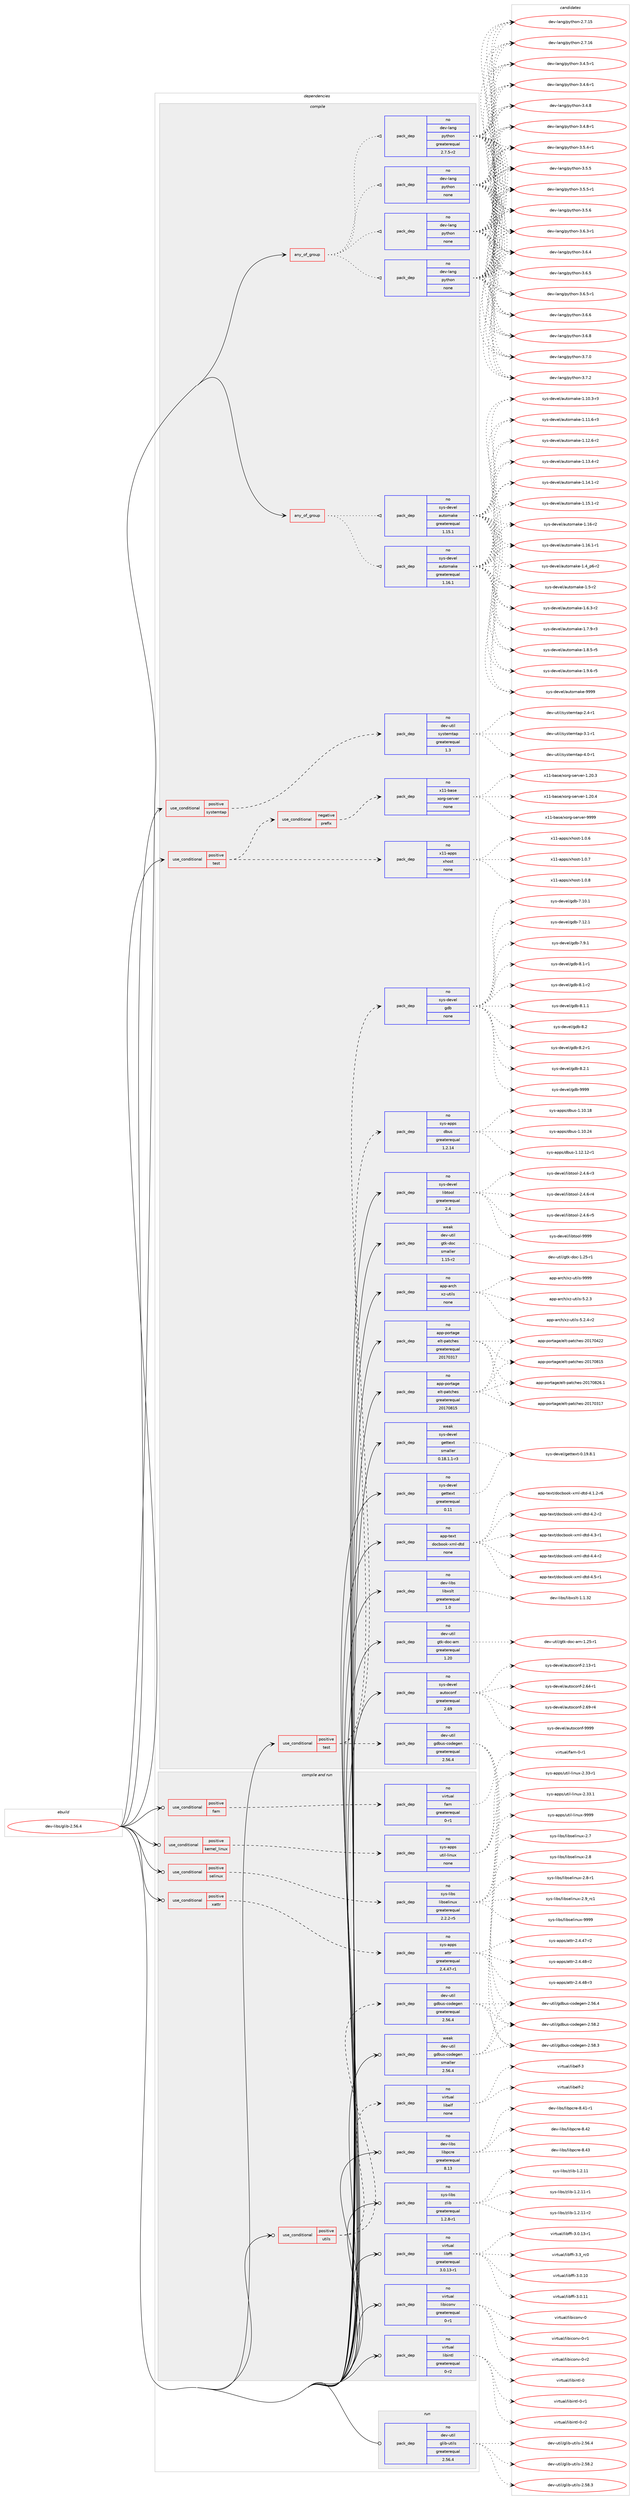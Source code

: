 digraph prolog {

# *************
# Graph options
# *************

newrank=true;
concentrate=true;
compound=true;
graph [rankdir=LR,fontname=Helvetica,fontsize=10,ranksep=1.5];#, ranksep=2.5, nodesep=0.2];
edge  [arrowhead=vee];
node  [fontname=Helvetica,fontsize=10];

# **********
# The ebuild
# **********

subgraph cluster_leftcol {
color=gray;
rank=same;
label=<<i>ebuild</i>>;
id [label="dev-libs/glib-2.56.4", color=red, width=4, href="../dev-libs/glib-2.56.4.svg"];
}

# ****************
# The dependencies
# ****************

subgraph cluster_midcol {
color=gray;
label=<<i>dependencies</i>>;
subgraph cluster_compile {
fillcolor="#eeeeee";
style=filled;
label=<<i>compile</i>>;
subgraph any22156 {
dependency1365919 [label=<<TABLE BORDER="0" CELLBORDER="1" CELLSPACING="0" CELLPADDING="4"><TR><TD CELLPADDING="10">any_of_group</TD></TR></TABLE>>, shape=none, color=red];subgraph pack977532 {
dependency1365920 [label=<<TABLE BORDER="0" CELLBORDER="1" CELLSPACING="0" CELLPADDING="4" WIDTH="220"><TR><TD ROWSPAN="6" CELLPADDING="30">pack_dep</TD></TR><TR><TD WIDTH="110">no</TD></TR><TR><TD>dev-lang</TD></TR><TR><TD>python</TD></TR><TR><TD>none</TD></TR><TR><TD></TD></TR></TABLE>>, shape=none, color=blue];
}
dependency1365919:e -> dependency1365920:w [weight=20,style="dotted",arrowhead="oinv"];
subgraph pack977533 {
dependency1365921 [label=<<TABLE BORDER="0" CELLBORDER="1" CELLSPACING="0" CELLPADDING="4" WIDTH="220"><TR><TD ROWSPAN="6" CELLPADDING="30">pack_dep</TD></TR><TR><TD WIDTH="110">no</TD></TR><TR><TD>dev-lang</TD></TR><TR><TD>python</TD></TR><TR><TD>none</TD></TR><TR><TD></TD></TR></TABLE>>, shape=none, color=blue];
}
dependency1365919:e -> dependency1365921:w [weight=20,style="dotted",arrowhead="oinv"];
subgraph pack977534 {
dependency1365922 [label=<<TABLE BORDER="0" CELLBORDER="1" CELLSPACING="0" CELLPADDING="4" WIDTH="220"><TR><TD ROWSPAN="6" CELLPADDING="30">pack_dep</TD></TR><TR><TD WIDTH="110">no</TD></TR><TR><TD>dev-lang</TD></TR><TR><TD>python</TD></TR><TR><TD>none</TD></TR><TR><TD></TD></TR></TABLE>>, shape=none, color=blue];
}
dependency1365919:e -> dependency1365922:w [weight=20,style="dotted",arrowhead="oinv"];
subgraph pack977535 {
dependency1365923 [label=<<TABLE BORDER="0" CELLBORDER="1" CELLSPACING="0" CELLPADDING="4" WIDTH="220"><TR><TD ROWSPAN="6" CELLPADDING="30">pack_dep</TD></TR><TR><TD WIDTH="110">no</TD></TR><TR><TD>dev-lang</TD></TR><TR><TD>python</TD></TR><TR><TD>greaterequal</TD></TR><TR><TD>2.7.5-r2</TD></TR></TABLE>>, shape=none, color=blue];
}
dependency1365919:e -> dependency1365923:w [weight=20,style="dotted",arrowhead="oinv"];
}
id:e -> dependency1365919:w [weight=20,style="solid",arrowhead="vee"];
subgraph any22157 {
dependency1365924 [label=<<TABLE BORDER="0" CELLBORDER="1" CELLSPACING="0" CELLPADDING="4"><TR><TD CELLPADDING="10">any_of_group</TD></TR></TABLE>>, shape=none, color=red];subgraph pack977536 {
dependency1365925 [label=<<TABLE BORDER="0" CELLBORDER="1" CELLSPACING="0" CELLPADDING="4" WIDTH="220"><TR><TD ROWSPAN="6" CELLPADDING="30">pack_dep</TD></TR><TR><TD WIDTH="110">no</TD></TR><TR><TD>sys-devel</TD></TR><TR><TD>automake</TD></TR><TR><TD>greaterequal</TD></TR><TR><TD>1.16.1</TD></TR></TABLE>>, shape=none, color=blue];
}
dependency1365924:e -> dependency1365925:w [weight=20,style="dotted",arrowhead="oinv"];
subgraph pack977537 {
dependency1365926 [label=<<TABLE BORDER="0" CELLBORDER="1" CELLSPACING="0" CELLPADDING="4" WIDTH="220"><TR><TD ROWSPAN="6" CELLPADDING="30">pack_dep</TD></TR><TR><TD WIDTH="110">no</TD></TR><TR><TD>sys-devel</TD></TR><TR><TD>automake</TD></TR><TR><TD>greaterequal</TD></TR><TR><TD>1.15.1</TD></TR></TABLE>>, shape=none, color=blue];
}
dependency1365924:e -> dependency1365926:w [weight=20,style="dotted",arrowhead="oinv"];
}
id:e -> dependency1365924:w [weight=20,style="solid",arrowhead="vee"];
subgraph cond365679 {
dependency1365927 [label=<<TABLE BORDER="0" CELLBORDER="1" CELLSPACING="0" CELLPADDING="4"><TR><TD ROWSPAN="3" CELLPADDING="10">use_conditional</TD></TR><TR><TD>positive</TD></TR><TR><TD>systemtap</TD></TR></TABLE>>, shape=none, color=red];
subgraph pack977538 {
dependency1365928 [label=<<TABLE BORDER="0" CELLBORDER="1" CELLSPACING="0" CELLPADDING="4" WIDTH="220"><TR><TD ROWSPAN="6" CELLPADDING="30">pack_dep</TD></TR><TR><TD WIDTH="110">no</TD></TR><TR><TD>dev-util</TD></TR><TR><TD>systemtap</TD></TR><TR><TD>greaterequal</TD></TR><TR><TD>1.3</TD></TR></TABLE>>, shape=none, color=blue];
}
dependency1365927:e -> dependency1365928:w [weight=20,style="dashed",arrowhead="vee"];
}
id:e -> dependency1365927:w [weight=20,style="solid",arrowhead="vee"];
subgraph cond365680 {
dependency1365929 [label=<<TABLE BORDER="0" CELLBORDER="1" CELLSPACING="0" CELLPADDING="4"><TR><TD ROWSPAN="3" CELLPADDING="10">use_conditional</TD></TR><TR><TD>positive</TD></TR><TR><TD>test</TD></TR></TABLE>>, shape=none, color=red];
subgraph cond365681 {
dependency1365930 [label=<<TABLE BORDER="0" CELLBORDER="1" CELLSPACING="0" CELLPADDING="4"><TR><TD ROWSPAN="3" CELLPADDING="10">use_conditional</TD></TR><TR><TD>negative</TD></TR><TR><TD>prefix</TD></TR></TABLE>>, shape=none, color=red];
subgraph pack977539 {
dependency1365931 [label=<<TABLE BORDER="0" CELLBORDER="1" CELLSPACING="0" CELLPADDING="4" WIDTH="220"><TR><TD ROWSPAN="6" CELLPADDING="30">pack_dep</TD></TR><TR><TD WIDTH="110">no</TD></TR><TR><TD>x11-base</TD></TR><TR><TD>xorg-server</TD></TR><TR><TD>none</TD></TR><TR><TD></TD></TR></TABLE>>, shape=none, color=blue];
}
dependency1365930:e -> dependency1365931:w [weight=20,style="dashed",arrowhead="vee"];
}
dependency1365929:e -> dependency1365930:w [weight=20,style="dashed",arrowhead="vee"];
subgraph pack977540 {
dependency1365932 [label=<<TABLE BORDER="0" CELLBORDER="1" CELLSPACING="0" CELLPADDING="4" WIDTH="220"><TR><TD ROWSPAN="6" CELLPADDING="30">pack_dep</TD></TR><TR><TD WIDTH="110">no</TD></TR><TR><TD>x11-apps</TD></TR><TR><TD>xhost</TD></TR><TR><TD>none</TD></TR><TR><TD></TD></TR></TABLE>>, shape=none, color=blue];
}
dependency1365929:e -> dependency1365932:w [weight=20,style="dashed",arrowhead="vee"];
}
id:e -> dependency1365929:w [weight=20,style="solid",arrowhead="vee"];
subgraph cond365682 {
dependency1365933 [label=<<TABLE BORDER="0" CELLBORDER="1" CELLSPACING="0" CELLPADDING="4"><TR><TD ROWSPAN="3" CELLPADDING="10">use_conditional</TD></TR><TR><TD>positive</TD></TR><TR><TD>test</TD></TR></TABLE>>, shape=none, color=red];
subgraph pack977541 {
dependency1365934 [label=<<TABLE BORDER="0" CELLBORDER="1" CELLSPACING="0" CELLPADDING="4" WIDTH="220"><TR><TD ROWSPAN="6" CELLPADDING="30">pack_dep</TD></TR><TR><TD WIDTH="110">no</TD></TR><TR><TD>sys-devel</TD></TR><TR><TD>gdb</TD></TR><TR><TD>none</TD></TR><TR><TD></TD></TR></TABLE>>, shape=none, color=blue];
}
dependency1365933:e -> dependency1365934:w [weight=20,style="dashed",arrowhead="vee"];
subgraph pack977542 {
dependency1365935 [label=<<TABLE BORDER="0" CELLBORDER="1" CELLSPACING="0" CELLPADDING="4" WIDTH="220"><TR><TD ROWSPAN="6" CELLPADDING="30">pack_dep</TD></TR><TR><TD WIDTH="110">no</TD></TR><TR><TD>dev-util</TD></TR><TR><TD>gdbus-codegen</TD></TR><TR><TD>greaterequal</TD></TR><TR><TD>2.56.4</TD></TR></TABLE>>, shape=none, color=blue];
}
dependency1365933:e -> dependency1365935:w [weight=20,style="dashed",arrowhead="vee"];
subgraph pack977543 {
dependency1365936 [label=<<TABLE BORDER="0" CELLBORDER="1" CELLSPACING="0" CELLPADDING="4" WIDTH="220"><TR><TD ROWSPAN="6" CELLPADDING="30">pack_dep</TD></TR><TR><TD WIDTH="110">no</TD></TR><TR><TD>sys-apps</TD></TR><TR><TD>dbus</TD></TR><TR><TD>greaterequal</TD></TR><TR><TD>1.2.14</TD></TR></TABLE>>, shape=none, color=blue];
}
dependency1365933:e -> dependency1365936:w [weight=20,style="dashed",arrowhead="vee"];
}
id:e -> dependency1365933:w [weight=20,style="solid",arrowhead="vee"];
subgraph pack977544 {
dependency1365937 [label=<<TABLE BORDER="0" CELLBORDER="1" CELLSPACING="0" CELLPADDING="4" WIDTH="220"><TR><TD ROWSPAN="6" CELLPADDING="30">pack_dep</TD></TR><TR><TD WIDTH="110">no</TD></TR><TR><TD>app-arch</TD></TR><TR><TD>xz-utils</TD></TR><TR><TD>none</TD></TR><TR><TD></TD></TR></TABLE>>, shape=none, color=blue];
}
id:e -> dependency1365937:w [weight=20,style="solid",arrowhead="vee"];
subgraph pack977545 {
dependency1365938 [label=<<TABLE BORDER="0" CELLBORDER="1" CELLSPACING="0" CELLPADDING="4" WIDTH="220"><TR><TD ROWSPAN="6" CELLPADDING="30">pack_dep</TD></TR><TR><TD WIDTH="110">no</TD></TR><TR><TD>app-portage</TD></TR><TR><TD>elt-patches</TD></TR><TR><TD>greaterequal</TD></TR><TR><TD>20170317</TD></TR></TABLE>>, shape=none, color=blue];
}
id:e -> dependency1365938:w [weight=20,style="solid",arrowhead="vee"];
subgraph pack977546 {
dependency1365939 [label=<<TABLE BORDER="0" CELLBORDER="1" CELLSPACING="0" CELLPADDING="4" WIDTH="220"><TR><TD ROWSPAN="6" CELLPADDING="30">pack_dep</TD></TR><TR><TD WIDTH="110">no</TD></TR><TR><TD>app-portage</TD></TR><TR><TD>elt-patches</TD></TR><TR><TD>greaterequal</TD></TR><TR><TD>20170815</TD></TR></TABLE>>, shape=none, color=blue];
}
id:e -> dependency1365939:w [weight=20,style="solid",arrowhead="vee"];
subgraph pack977547 {
dependency1365940 [label=<<TABLE BORDER="0" CELLBORDER="1" CELLSPACING="0" CELLPADDING="4" WIDTH="220"><TR><TD ROWSPAN="6" CELLPADDING="30">pack_dep</TD></TR><TR><TD WIDTH="110">no</TD></TR><TR><TD>app-text</TD></TR><TR><TD>docbook-xml-dtd</TD></TR><TR><TD>none</TD></TR><TR><TD></TD></TR></TABLE>>, shape=none, color=blue];
}
id:e -> dependency1365940:w [weight=20,style="solid",arrowhead="vee"];
subgraph pack977548 {
dependency1365941 [label=<<TABLE BORDER="0" CELLBORDER="1" CELLSPACING="0" CELLPADDING="4" WIDTH="220"><TR><TD ROWSPAN="6" CELLPADDING="30">pack_dep</TD></TR><TR><TD WIDTH="110">no</TD></TR><TR><TD>dev-libs</TD></TR><TR><TD>libxslt</TD></TR><TR><TD>greaterequal</TD></TR><TR><TD>1.0</TD></TR></TABLE>>, shape=none, color=blue];
}
id:e -> dependency1365941:w [weight=20,style="solid",arrowhead="vee"];
subgraph pack977549 {
dependency1365942 [label=<<TABLE BORDER="0" CELLBORDER="1" CELLSPACING="0" CELLPADDING="4" WIDTH="220"><TR><TD ROWSPAN="6" CELLPADDING="30">pack_dep</TD></TR><TR><TD WIDTH="110">no</TD></TR><TR><TD>dev-util</TD></TR><TR><TD>gtk-doc-am</TD></TR><TR><TD>greaterequal</TD></TR><TR><TD>1.20</TD></TR></TABLE>>, shape=none, color=blue];
}
id:e -> dependency1365942:w [weight=20,style="solid",arrowhead="vee"];
subgraph pack977550 {
dependency1365943 [label=<<TABLE BORDER="0" CELLBORDER="1" CELLSPACING="0" CELLPADDING="4" WIDTH="220"><TR><TD ROWSPAN="6" CELLPADDING="30">pack_dep</TD></TR><TR><TD WIDTH="110">no</TD></TR><TR><TD>sys-devel</TD></TR><TR><TD>autoconf</TD></TR><TR><TD>greaterequal</TD></TR><TR><TD>2.69</TD></TR></TABLE>>, shape=none, color=blue];
}
id:e -> dependency1365943:w [weight=20,style="solid",arrowhead="vee"];
subgraph pack977551 {
dependency1365944 [label=<<TABLE BORDER="0" CELLBORDER="1" CELLSPACING="0" CELLPADDING="4" WIDTH="220"><TR><TD ROWSPAN="6" CELLPADDING="30">pack_dep</TD></TR><TR><TD WIDTH="110">no</TD></TR><TR><TD>sys-devel</TD></TR><TR><TD>gettext</TD></TR><TR><TD>greaterequal</TD></TR><TR><TD>0.11</TD></TR></TABLE>>, shape=none, color=blue];
}
id:e -> dependency1365944:w [weight=20,style="solid",arrowhead="vee"];
subgraph pack977552 {
dependency1365945 [label=<<TABLE BORDER="0" CELLBORDER="1" CELLSPACING="0" CELLPADDING="4" WIDTH="220"><TR><TD ROWSPAN="6" CELLPADDING="30">pack_dep</TD></TR><TR><TD WIDTH="110">no</TD></TR><TR><TD>sys-devel</TD></TR><TR><TD>libtool</TD></TR><TR><TD>greaterequal</TD></TR><TR><TD>2.4</TD></TR></TABLE>>, shape=none, color=blue];
}
id:e -> dependency1365945:w [weight=20,style="solid",arrowhead="vee"];
subgraph pack977553 {
dependency1365946 [label=<<TABLE BORDER="0" CELLBORDER="1" CELLSPACING="0" CELLPADDING="4" WIDTH="220"><TR><TD ROWSPAN="6" CELLPADDING="30">pack_dep</TD></TR><TR><TD WIDTH="110">weak</TD></TR><TR><TD>dev-util</TD></TR><TR><TD>gtk-doc</TD></TR><TR><TD>smaller</TD></TR><TR><TD>1.15-r2</TD></TR></TABLE>>, shape=none, color=blue];
}
id:e -> dependency1365946:w [weight=20,style="solid",arrowhead="vee"];
subgraph pack977554 {
dependency1365947 [label=<<TABLE BORDER="0" CELLBORDER="1" CELLSPACING="0" CELLPADDING="4" WIDTH="220"><TR><TD ROWSPAN="6" CELLPADDING="30">pack_dep</TD></TR><TR><TD WIDTH="110">weak</TD></TR><TR><TD>sys-devel</TD></TR><TR><TD>gettext</TD></TR><TR><TD>smaller</TD></TR><TR><TD>0.18.1.1-r3</TD></TR></TABLE>>, shape=none, color=blue];
}
id:e -> dependency1365947:w [weight=20,style="solid",arrowhead="vee"];
}
subgraph cluster_compileandrun {
fillcolor="#eeeeee";
style=filled;
label=<<i>compile and run</i>>;
subgraph cond365683 {
dependency1365948 [label=<<TABLE BORDER="0" CELLBORDER="1" CELLSPACING="0" CELLPADDING="4"><TR><TD ROWSPAN="3" CELLPADDING="10">use_conditional</TD></TR><TR><TD>positive</TD></TR><TR><TD>fam</TD></TR></TABLE>>, shape=none, color=red];
subgraph pack977555 {
dependency1365949 [label=<<TABLE BORDER="0" CELLBORDER="1" CELLSPACING="0" CELLPADDING="4" WIDTH="220"><TR><TD ROWSPAN="6" CELLPADDING="30">pack_dep</TD></TR><TR><TD WIDTH="110">no</TD></TR><TR><TD>virtual</TD></TR><TR><TD>fam</TD></TR><TR><TD>greaterequal</TD></TR><TR><TD>0-r1</TD></TR></TABLE>>, shape=none, color=blue];
}
dependency1365948:e -> dependency1365949:w [weight=20,style="dashed",arrowhead="vee"];
}
id:e -> dependency1365948:w [weight=20,style="solid",arrowhead="odotvee"];
subgraph cond365684 {
dependency1365950 [label=<<TABLE BORDER="0" CELLBORDER="1" CELLSPACING="0" CELLPADDING="4"><TR><TD ROWSPAN="3" CELLPADDING="10">use_conditional</TD></TR><TR><TD>positive</TD></TR><TR><TD>kernel_linux</TD></TR></TABLE>>, shape=none, color=red];
subgraph pack977556 {
dependency1365951 [label=<<TABLE BORDER="0" CELLBORDER="1" CELLSPACING="0" CELLPADDING="4" WIDTH="220"><TR><TD ROWSPAN="6" CELLPADDING="30">pack_dep</TD></TR><TR><TD WIDTH="110">no</TD></TR><TR><TD>sys-apps</TD></TR><TR><TD>util-linux</TD></TR><TR><TD>none</TD></TR><TR><TD></TD></TR></TABLE>>, shape=none, color=blue];
}
dependency1365950:e -> dependency1365951:w [weight=20,style="dashed",arrowhead="vee"];
}
id:e -> dependency1365950:w [weight=20,style="solid",arrowhead="odotvee"];
subgraph cond365685 {
dependency1365952 [label=<<TABLE BORDER="0" CELLBORDER="1" CELLSPACING="0" CELLPADDING="4"><TR><TD ROWSPAN="3" CELLPADDING="10">use_conditional</TD></TR><TR><TD>positive</TD></TR><TR><TD>selinux</TD></TR></TABLE>>, shape=none, color=red];
subgraph pack977557 {
dependency1365953 [label=<<TABLE BORDER="0" CELLBORDER="1" CELLSPACING="0" CELLPADDING="4" WIDTH="220"><TR><TD ROWSPAN="6" CELLPADDING="30">pack_dep</TD></TR><TR><TD WIDTH="110">no</TD></TR><TR><TD>sys-libs</TD></TR><TR><TD>libselinux</TD></TR><TR><TD>greaterequal</TD></TR><TR><TD>2.2.2-r5</TD></TR></TABLE>>, shape=none, color=blue];
}
dependency1365952:e -> dependency1365953:w [weight=20,style="dashed",arrowhead="vee"];
}
id:e -> dependency1365952:w [weight=20,style="solid",arrowhead="odotvee"];
subgraph cond365686 {
dependency1365954 [label=<<TABLE BORDER="0" CELLBORDER="1" CELLSPACING="0" CELLPADDING="4"><TR><TD ROWSPAN="3" CELLPADDING="10">use_conditional</TD></TR><TR><TD>positive</TD></TR><TR><TD>utils</TD></TR></TABLE>>, shape=none, color=red];
subgraph pack977558 {
dependency1365955 [label=<<TABLE BORDER="0" CELLBORDER="1" CELLSPACING="0" CELLPADDING="4" WIDTH="220"><TR><TD ROWSPAN="6" CELLPADDING="30">pack_dep</TD></TR><TR><TD WIDTH="110">no</TD></TR><TR><TD>dev-util</TD></TR><TR><TD>gdbus-codegen</TD></TR><TR><TD>greaterequal</TD></TR><TR><TD>2.56.4</TD></TR></TABLE>>, shape=none, color=blue];
}
dependency1365954:e -> dependency1365955:w [weight=20,style="dashed",arrowhead="vee"];
subgraph pack977559 {
dependency1365956 [label=<<TABLE BORDER="0" CELLBORDER="1" CELLSPACING="0" CELLPADDING="4" WIDTH="220"><TR><TD ROWSPAN="6" CELLPADDING="30">pack_dep</TD></TR><TR><TD WIDTH="110">no</TD></TR><TR><TD>virtual</TD></TR><TR><TD>libelf</TD></TR><TR><TD>none</TD></TR><TR><TD></TD></TR></TABLE>>, shape=none, color=blue];
}
dependency1365954:e -> dependency1365956:w [weight=20,style="dashed",arrowhead="vee"];
}
id:e -> dependency1365954:w [weight=20,style="solid",arrowhead="odotvee"];
subgraph cond365687 {
dependency1365957 [label=<<TABLE BORDER="0" CELLBORDER="1" CELLSPACING="0" CELLPADDING="4"><TR><TD ROWSPAN="3" CELLPADDING="10">use_conditional</TD></TR><TR><TD>positive</TD></TR><TR><TD>xattr</TD></TR></TABLE>>, shape=none, color=red];
subgraph pack977560 {
dependency1365958 [label=<<TABLE BORDER="0" CELLBORDER="1" CELLSPACING="0" CELLPADDING="4" WIDTH="220"><TR><TD ROWSPAN="6" CELLPADDING="30">pack_dep</TD></TR><TR><TD WIDTH="110">no</TD></TR><TR><TD>sys-apps</TD></TR><TR><TD>attr</TD></TR><TR><TD>greaterequal</TD></TR><TR><TD>2.4.47-r1</TD></TR></TABLE>>, shape=none, color=blue];
}
dependency1365957:e -> dependency1365958:w [weight=20,style="dashed",arrowhead="vee"];
}
id:e -> dependency1365957:w [weight=20,style="solid",arrowhead="odotvee"];
subgraph pack977561 {
dependency1365959 [label=<<TABLE BORDER="0" CELLBORDER="1" CELLSPACING="0" CELLPADDING="4" WIDTH="220"><TR><TD ROWSPAN="6" CELLPADDING="30">pack_dep</TD></TR><TR><TD WIDTH="110">no</TD></TR><TR><TD>dev-libs</TD></TR><TR><TD>libpcre</TD></TR><TR><TD>greaterequal</TD></TR><TR><TD>8.13</TD></TR></TABLE>>, shape=none, color=blue];
}
id:e -> dependency1365959:w [weight=20,style="solid",arrowhead="odotvee"];
subgraph pack977562 {
dependency1365960 [label=<<TABLE BORDER="0" CELLBORDER="1" CELLSPACING="0" CELLPADDING="4" WIDTH="220"><TR><TD ROWSPAN="6" CELLPADDING="30">pack_dep</TD></TR><TR><TD WIDTH="110">no</TD></TR><TR><TD>sys-libs</TD></TR><TR><TD>zlib</TD></TR><TR><TD>greaterequal</TD></TR><TR><TD>1.2.8-r1</TD></TR></TABLE>>, shape=none, color=blue];
}
id:e -> dependency1365960:w [weight=20,style="solid",arrowhead="odotvee"];
subgraph pack977563 {
dependency1365961 [label=<<TABLE BORDER="0" CELLBORDER="1" CELLSPACING="0" CELLPADDING="4" WIDTH="220"><TR><TD ROWSPAN="6" CELLPADDING="30">pack_dep</TD></TR><TR><TD WIDTH="110">no</TD></TR><TR><TD>virtual</TD></TR><TR><TD>libffi</TD></TR><TR><TD>greaterequal</TD></TR><TR><TD>3.0.13-r1</TD></TR></TABLE>>, shape=none, color=blue];
}
id:e -> dependency1365961:w [weight=20,style="solid",arrowhead="odotvee"];
subgraph pack977564 {
dependency1365962 [label=<<TABLE BORDER="0" CELLBORDER="1" CELLSPACING="0" CELLPADDING="4" WIDTH="220"><TR><TD ROWSPAN="6" CELLPADDING="30">pack_dep</TD></TR><TR><TD WIDTH="110">no</TD></TR><TR><TD>virtual</TD></TR><TR><TD>libiconv</TD></TR><TR><TD>greaterequal</TD></TR><TR><TD>0-r1</TD></TR></TABLE>>, shape=none, color=blue];
}
id:e -> dependency1365962:w [weight=20,style="solid",arrowhead="odotvee"];
subgraph pack977565 {
dependency1365963 [label=<<TABLE BORDER="0" CELLBORDER="1" CELLSPACING="0" CELLPADDING="4" WIDTH="220"><TR><TD ROWSPAN="6" CELLPADDING="30">pack_dep</TD></TR><TR><TD WIDTH="110">no</TD></TR><TR><TD>virtual</TD></TR><TR><TD>libintl</TD></TR><TR><TD>greaterequal</TD></TR><TR><TD>0-r2</TD></TR></TABLE>>, shape=none, color=blue];
}
id:e -> dependency1365963:w [weight=20,style="solid",arrowhead="odotvee"];
subgraph pack977566 {
dependency1365964 [label=<<TABLE BORDER="0" CELLBORDER="1" CELLSPACING="0" CELLPADDING="4" WIDTH="220"><TR><TD ROWSPAN="6" CELLPADDING="30">pack_dep</TD></TR><TR><TD WIDTH="110">weak</TD></TR><TR><TD>dev-util</TD></TR><TR><TD>gdbus-codegen</TD></TR><TR><TD>smaller</TD></TR><TR><TD>2.56.4</TD></TR></TABLE>>, shape=none, color=blue];
}
id:e -> dependency1365964:w [weight=20,style="solid",arrowhead="odotvee"];
}
subgraph cluster_run {
fillcolor="#eeeeee";
style=filled;
label=<<i>run</i>>;
subgraph pack977567 {
dependency1365965 [label=<<TABLE BORDER="0" CELLBORDER="1" CELLSPACING="0" CELLPADDING="4" WIDTH="220"><TR><TD ROWSPAN="6" CELLPADDING="30">pack_dep</TD></TR><TR><TD WIDTH="110">no</TD></TR><TR><TD>dev-util</TD></TR><TR><TD>glib-utils</TD></TR><TR><TD>greaterequal</TD></TR><TR><TD>2.56.4</TD></TR></TABLE>>, shape=none, color=blue];
}
id:e -> dependency1365965:w [weight=20,style="solid",arrowhead="odot"];
}
}

# **************
# The candidates
# **************

subgraph cluster_choices {
rank=same;
color=gray;
label=<<i>candidates</i>>;

subgraph choice977532 {
color=black;
nodesep=1;
choice10010111845108971101034711212111610411111045504655464953 [label="dev-lang/python-2.7.15", color=red, width=4,href="../dev-lang/python-2.7.15.svg"];
choice10010111845108971101034711212111610411111045504655464954 [label="dev-lang/python-2.7.16", color=red, width=4,href="../dev-lang/python-2.7.16.svg"];
choice1001011184510897110103471121211161041111104551465246534511449 [label="dev-lang/python-3.4.5-r1", color=red, width=4,href="../dev-lang/python-3.4.5-r1.svg"];
choice1001011184510897110103471121211161041111104551465246544511449 [label="dev-lang/python-3.4.6-r1", color=red, width=4,href="../dev-lang/python-3.4.6-r1.svg"];
choice100101118451089711010347112121116104111110455146524656 [label="dev-lang/python-3.4.8", color=red, width=4,href="../dev-lang/python-3.4.8.svg"];
choice1001011184510897110103471121211161041111104551465246564511449 [label="dev-lang/python-3.4.8-r1", color=red, width=4,href="../dev-lang/python-3.4.8-r1.svg"];
choice1001011184510897110103471121211161041111104551465346524511449 [label="dev-lang/python-3.5.4-r1", color=red, width=4,href="../dev-lang/python-3.5.4-r1.svg"];
choice100101118451089711010347112121116104111110455146534653 [label="dev-lang/python-3.5.5", color=red, width=4,href="../dev-lang/python-3.5.5.svg"];
choice1001011184510897110103471121211161041111104551465346534511449 [label="dev-lang/python-3.5.5-r1", color=red, width=4,href="../dev-lang/python-3.5.5-r1.svg"];
choice100101118451089711010347112121116104111110455146534654 [label="dev-lang/python-3.5.6", color=red, width=4,href="../dev-lang/python-3.5.6.svg"];
choice1001011184510897110103471121211161041111104551465446514511449 [label="dev-lang/python-3.6.3-r1", color=red, width=4,href="../dev-lang/python-3.6.3-r1.svg"];
choice100101118451089711010347112121116104111110455146544652 [label="dev-lang/python-3.6.4", color=red, width=4,href="../dev-lang/python-3.6.4.svg"];
choice100101118451089711010347112121116104111110455146544653 [label="dev-lang/python-3.6.5", color=red, width=4,href="../dev-lang/python-3.6.5.svg"];
choice1001011184510897110103471121211161041111104551465446534511449 [label="dev-lang/python-3.6.5-r1", color=red, width=4,href="../dev-lang/python-3.6.5-r1.svg"];
choice100101118451089711010347112121116104111110455146544654 [label="dev-lang/python-3.6.6", color=red, width=4,href="../dev-lang/python-3.6.6.svg"];
choice100101118451089711010347112121116104111110455146544656 [label="dev-lang/python-3.6.8", color=red, width=4,href="../dev-lang/python-3.6.8.svg"];
choice100101118451089711010347112121116104111110455146554648 [label="dev-lang/python-3.7.0", color=red, width=4,href="../dev-lang/python-3.7.0.svg"];
choice100101118451089711010347112121116104111110455146554650 [label="dev-lang/python-3.7.2", color=red, width=4,href="../dev-lang/python-3.7.2.svg"];
dependency1365920:e -> choice10010111845108971101034711212111610411111045504655464953:w [style=dotted,weight="100"];
dependency1365920:e -> choice10010111845108971101034711212111610411111045504655464954:w [style=dotted,weight="100"];
dependency1365920:e -> choice1001011184510897110103471121211161041111104551465246534511449:w [style=dotted,weight="100"];
dependency1365920:e -> choice1001011184510897110103471121211161041111104551465246544511449:w [style=dotted,weight="100"];
dependency1365920:e -> choice100101118451089711010347112121116104111110455146524656:w [style=dotted,weight="100"];
dependency1365920:e -> choice1001011184510897110103471121211161041111104551465246564511449:w [style=dotted,weight="100"];
dependency1365920:e -> choice1001011184510897110103471121211161041111104551465346524511449:w [style=dotted,weight="100"];
dependency1365920:e -> choice100101118451089711010347112121116104111110455146534653:w [style=dotted,weight="100"];
dependency1365920:e -> choice1001011184510897110103471121211161041111104551465346534511449:w [style=dotted,weight="100"];
dependency1365920:e -> choice100101118451089711010347112121116104111110455146534654:w [style=dotted,weight="100"];
dependency1365920:e -> choice1001011184510897110103471121211161041111104551465446514511449:w [style=dotted,weight="100"];
dependency1365920:e -> choice100101118451089711010347112121116104111110455146544652:w [style=dotted,weight="100"];
dependency1365920:e -> choice100101118451089711010347112121116104111110455146544653:w [style=dotted,weight="100"];
dependency1365920:e -> choice1001011184510897110103471121211161041111104551465446534511449:w [style=dotted,weight="100"];
dependency1365920:e -> choice100101118451089711010347112121116104111110455146544654:w [style=dotted,weight="100"];
dependency1365920:e -> choice100101118451089711010347112121116104111110455146544656:w [style=dotted,weight="100"];
dependency1365920:e -> choice100101118451089711010347112121116104111110455146554648:w [style=dotted,weight="100"];
dependency1365920:e -> choice100101118451089711010347112121116104111110455146554650:w [style=dotted,weight="100"];
}
subgraph choice977533 {
color=black;
nodesep=1;
choice10010111845108971101034711212111610411111045504655464953 [label="dev-lang/python-2.7.15", color=red, width=4,href="../dev-lang/python-2.7.15.svg"];
choice10010111845108971101034711212111610411111045504655464954 [label="dev-lang/python-2.7.16", color=red, width=4,href="../dev-lang/python-2.7.16.svg"];
choice1001011184510897110103471121211161041111104551465246534511449 [label="dev-lang/python-3.4.5-r1", color=red, width=4,href="../dev-lang/python-3.4.5-r1.svg"];
choice1001011184510897110103471121211161041111104551465246544511449 [label="dev-lang/python-3.4.6-r1", color=red, width=4,href="../dev-lang/python-3.4.6-r1.svg"];
choice100101118451089711010347112121116104111110455146524656 [label="dev-lang/python-3.4.8", color=red, width=4,href="../dev-lang/python-3.4.8.svg"];
choice1001011184510897110103471121211161041111104551465246564511449 [label="dev-lang/python-3.4.8-r1", color=red, width=4,href="../dev-lang/python-3.4.8-r1.svg"];
choice1001011184510897110103471121211161041111104551465346524511449 [label="dev-lang/python-3.5.4-r1", color=red, width=4,href="../dev-lang/python-3.5.4-r1.svg"];
choice100101118451089711010347112121116104111110455146534653 [label="dev-lang/python-3.5.5", color=red, width=4,href="../dev-lang/python-3.5.5.svg"];
choice1001011184510897110103471121211161041111104551465346534511449 [label="dev-lang/python-3.5.5-r1", color=red, width=4,href="../dev-lang/python-3.5.5-r1.svg"];
choice100101118451089711010347112121116104111110455146534654 [label="dev-lang/python-3.5.6", color=red, width=4,href="../dev-lang/python-3.5.6.svg"];
choice1001011184510897110103471121211161041111104551465446514511449 [label="dev-lang/python-3.6.3-r1", color=red, width=4,href="../dev-lang/python-3.6.3-r1.svg"];
choice100101118451089711010347112121116104111110455146544652 [label="dev-lang/python-3.6.4", color=red, width=4,href="../dev-lang/python-3.6.4.svg"];
choice100101118451089711010347112121116104111110455146544653 [label="dev-lang/python-3.6.5", color=red, width=4,href="../dev-lang/python-3.6.5.svg"];
choice1001011184510897110103471121211161041111104551465446534511449 [label="dev-lang/python-3.6.5-r1", color=red, width=4,href="../dev-lang/python-3.6.5-r1.svg"];
choice100101118451089711010347112121116104111110455146544654 [label="dev-lang/python-3.6.6", color=red, width=4,href="../dev-lang/python-3.6.6.svg"];
choice100101118451089711010347112121116104111110455146544656 [label="dev-lang/python-3.6.8", color=red, width=4,href="../dev-lang/python-3.6.8.svg"];
choice100101118451089711010347112121116104111110455146554648 [label="dev-lang/python-3.7.0", color=red, width=4,href="../dev-lang/python-3.7.0.svg"];
choice100101118451089711010347112121116104111110455146554650 [label="dev-lang/python-3.7.2", color=red, width=4,href="../dev-lang/python-3.7.2.svg"];
dependency1365921:e -> choice10010111845108971101034711212111610411111045504655464953:w [style=dotted,weight="100"];
dependency1365921:e -> choice10010111845108971101034711212111610411111045504655464954:w [style=dotted,weight="100"];
dependency1365921:e -> choice1001011184510897110103471121211161041111104551465246534511449:w [style=dotted,weight="100"];
dependency1365921:e -> choice1001011184510897110103471121211161041111104551465246544511449:w [style=dotted,weight="100"];
dependency1365921:e -> choice100101118451089711010347112121116104111110455146524656:w [style=dotted,weight="100"];
dependency1365921:e -> choice1001011184510897110103471121211161041111104551465246564511449:w [style=dotted,weight="100"];
dependency1365921:e -> choice1001011184510897110103471121211161041111104551465346524511449:w [style=dotted,weight="100"];
dependency1365921:e -> choice100101118451089711010347112121116104111110455146534653:w [style=dotted,weight="100"];
dependency1365921:e -> choice1001011184510897110103471121211161041111104551465346534511449:w [style=dotted,weight="100"];
dependency1365921:e -> choice100101118451089711010347112121116104111110455146534654:w [style=dotted,weight="100"];
dependency1365921:e -> choice1001011184510897110103471121211161041111104551465446514511449:w [style=dotted,weight="100"];
dependency1365921:e -> choice100101118451089711010347112121116104111110455146544652:w [style=dotted,weight="100"];
dependency1365921:e -> choice100101118451089711010347112121116104111110455146544653:w [style=dotted,weight="100"];
dependency1365921:e -> choice1001011184510897110103471121211161041111104551465446534511449:w [style=dotted,weight="100"];
dependency1365921:e -> choice100101118451089711010347112121116104111110455146544654:w [style=dotted,weight="100"];
dependency1365921:e -> choice100101118451089711010347112121116104111110455146544656:w [style=dotted,weight="100"];
dependency1365921:e -> choice100101118451089711010347112121116104111110455146554648:w [style=dotted,weight="100"];
dependency1365921:e -> choice100101118451089711010347112121116104111110455146554650:w [style=dotted,weight="100"];
}
subgraph choice977534 {
color=black;
nodesep=1;
choice10010111845108971101034711212111610411111045504655464953 [label="dev-lang/python-2.7.15", color=red, width=4,href="../dev-lang/python-2.7.15.svg"];
choice10010111845108971101034711212111610411111045504655464954 [label="dev-lang/python-2.7.16", color=red, width=4,href="../dev-lang/python-2.7.16.svg"];
choice1001011184510897110103471121211161041111104551465246534511449 [label="dev-lang/python-3.4.5-r1", color=red, width=4,href="../dev-lang/python-3.4.5-r1.svg"];
choice1001011184510897110103471121211161041111104551465246544511449 [label="dev-lang/python-3.4.6-r1", color=red, width=4,href="../dev-lang/python-3.4.6-r1.svg"];
choice100101118451089711010347112121116104111110455146524656 [label="dev-lang/python-3.4.8", color=red, width=4,href="../dev-lang/python-3.4.8.svg"];
choice1001011184510897110103471121211161041111104551465246564511449 [label="dev-lang/python-3.4.8-r1", color=red, width=4,href="../dev-lang/python-3.4.8-r1.svg"];
choice1001011184510897110103471121211161041111104551465346524511449 [label="dev-lang/python-3.5.4-r1", color=red, width=4,href="../dev-lang/python-3.5.4-r1.svg"];
choice100101118451089711010347112121116104111110455146534653 [label="dev-lang/python-3.5.5", color=red, width=4,href="../dev-lang/python-3.5.5.svg"];
choice1001011184510897110103471121211161041111104551465346534511449 [label="dev-lang/python-3.5.5-r1", color=red, width=4,href="../dev-lang/python-3.5.5-r1.svg"];
choice100101118451089711010347112121116104111110455146534654 [label="dev-lang/python-3.5.6", color=red, width=4,href="../dev-lang/python-3.5.6.svg"];
choice1001011184510897110103471121211161041111104551465446514511449 [label="dev-lang/python-3.6.3-r1", color=red, width=4,href="../dev-lang/python-3.6.3-r1.svg"];
choice100101118451089711010347112121116104111110455146544652 [label="dev-lang/python-3.6.4", color=red, width=4,href="../dev-lang/python-3.6.4.svg"];
choice100101118451089711010347112121116104111110455146544653 [label="dev-lang/python-3.6.5", color=red, width=4,href="../dev-lang/python-3.6.5.svg"];
choice1001011184510897110103471121211161041111104551465446534511449 [label="dev-lang/python-3.6.5-r1", color=red, width=4,href="../dev-lang/python-3.6.5-r1.svg"];
choice100101118451089711010347112121116104111110455146544654 [label="dev-lang/python-3.6.6", color=red, width=4,href="../dev-lang/python-3.6.6.svg"];
choice100101118451089711010347112121116104111110455146544656 [label="dev-lang/python-3.6.8", color=red, width=4,href="../dev-lang/python-3.6.8.svg"];
choice100101118451089711010347112121116104111110455146554648 [label="dev-lang/python-3.7.0", color=red, width=4,href="../dev-lang/python-3.7.0.svg"];
choice100101118451089711010347112121116104111110455146554650 [label="dev-lang/python-3.7.2", color=red, width=4,href="../dev-lang/python-3.7.2.svg"];
dependency1365922:e -> choice10010111845108971101034711212111610411111045504655464953:w [style=dotted,weight="100"];
dependency1365922:e -> choice10010111845108971101034711212111610411111045504655464954:w [style=dotted,weight="100"];
dependency1365922:e -> choice1001011184510897110103471121211161041111104551465246534511449:w [style=dotted,weight="100"];
dependency1365922:e -> choice1001011184510897110103471121211161041111104551465246544511449:w [style=dotted,weight="100"];
dependency1365922:e -> choice100101118451089711010347112121116104111110455146524656:w [style=dotted,weight="100"];
dependency1365922:e -> choice1001011184510897110103471121211161041111104551465246564511449:w [style=dotted,weight="100"];
dependency1365922:e -> choice1001011184510897110103471121211161041111104551465346524511449:w [style=dotted,weight="100"];
dependency1365922:e -> choice100101118451089711010347112121116104111110455146534653:w [style=dotted,weight="100"];
dependency1365922:e -> choice1001011184510897110103471121211161041111104551465346534511449:w [style=dotted,weight="100"];
dependency1365922:e -> choice100101118451089711010347112121116104111110455146534654:w [style=dotted,weight="100"];
dependency1365922:e -> choice1001011184510897110103471121211161041111104551465446514511449:w [style=dotted,weight="100"];
dependency1365922:e -> choice100101118451089711010347112121116104111110455146544652:w [style=dotted,weight="100"];
dependency1365922:e -> choice100101118451089711010347112121116104111110455146544653:w [style=dotted,weight="100"];
dependency1365922:e -> choice1001011184510897110103471121211161041111104551465446534511449:w [style=dotted,weight="100"];
dependency1365922:e -> choice100101118451089711010347112121116104111110455146544654:w [style=dotted,weight="100"];
dependency1365922:e -> choice100101118451089711010347112121116104111110455146544656:w [style=dotted,weight="100"];
dependency1365922:e -> choice100101118451089711010347112121116104111110455146554648:w [style=dotted,weight="100"];
dependency1365922:e -> choice100101118451089711010347112121116104111110455146554650:w [style=dotted,weight="100"];
}
subgraph choice977535 {
color=black;
nodesep=1;
choice10010111845108971101034711212111610411111045504655464953 [label="dev-lang/python-2.7.15", color=red, width=4,href="../dev-lang/python-2.7.15.svg"];
choice10010111845108971101034711212111610411111045504655464954 [label="dev-lang/python-2.7.16", color=red, width=4,href="../dev-lang/python-2.7.16.svg"];
choice1001011184510897110103471121211161041111104551465246534511449 [label="dev-lang/python-3.4.5-r1", color=red, width=4,href="../dev-lang/python-3.4.5-r1.svg"];
choice1001011184510897110103471121211161041111104551465246544511449 [label="dev-lang/python-3.4.6-r1", color=red, width=4,href="../dev-lang/python-3.4.6-r1.svg"];
choice100101118451089711010347112121116104111110455146524656 [label="dev-lang/python-3.4.8", color=red, width=4,href="../dev-lang/python-3.4.8.svg"];
choice1001011184510897110103471121211161041111104551465246564511449 [label="dev-lang/python-3.4.8-r1", color=red, width=4,href="../dev-lang/python-3.4.8-r1.svg"];
choice1001011184510897110103471121211161041111104551465346524511449 [label="dev-lang/python-3.5.4-r1", color=red, width=4,href="../dev-lang/python-3.5.4-r1.svg"];
choice100101118451089711010347112121116104111110455146534653 [label="dev-lang/python-3.5.5", color=red, width=4,href="../dev-lang/python-3.5.5.svg"];
choice1001011184510897110103471121211161041111104551465346534511449 [label="dev-lang/python-3.5.5-r1", color=red, width=4,href="../dev-lang/python-3.5.5-r1.svg"];
choice100101118451089711010347112121116104111110455146534654 [label="dev-lang/python-3.5.6", color=red, width=4,href="../dev-lang/python-3.5.6.svg"];
choice1001011184510897110103471121211161041111104551465446514511449 [label="dev-lang/python-3.6.3-r1", color=red, width=4,href="../dev-lang/python-3.6.3-r1.svg"];
choice100101118451089711010347112121116104111110455146544652 [label="dev-lang/python-3.6.4", color=red, width=4,href="../dev-lang/python-3.6.4.svg"];
choice100101118451089711010347112121116104111110455146544653 [label="dev-lang/python-3.6.5", color=red, width=4,href="../dev-lang/python-3.6.5.svg"];
choice1001011184510897110103471121211161041111104551465446534511449 [label="dev-lang/python-3.6.5-r1", color=red, width=4,href="../dev-lang/python-3.6.5-r1.svg"];
choice100101118451089711010347112121116104111110455146544654 [label="dev-lang/python-3.6.6", color=red, width=4,href="../dev-lang/python-3.6.6.svg"];
choice100101118451089711010347112121116104111110455146544656 [label="dev-lang/python-3.6.8", color=red, width=4,href="../dev-lang/python-3.6.8.svg"];
choice100101118451089711010347112121116104111110455146554648 [label="dev-lang/python-3.7.0", color=red, width=4,href="../dev-lang/python-3.7.0.svg"];
choice100101118451089711010347112121116104111110455146554650 [label="dev-lang/python-3.7.2", color=red, width=4,href="../dev-lang/python-3.7.2.svg"];
dependency1365923:e -> choice10010111845108971101034711212111610411111045504655464953:w [style=dotted,weight="100"];
dependency1365923:e -> choice10010111845108971101034711212111610411111045504655464954:w [style=dotted,weight="100"];
dependency1365923:e -> choice1001011184510897110103471121211161041111104551465246534511449:w [style=dotted,weight="100"];
dependency1365923:e -> choice1001011184510897110103471121211161041111104551465246544511449:w [style=dotted,weight="100"];
dependency1365923:e -> choice100101118451089711010347112121116104111110455146524656:w [style=dotted,weight="100"];
dependency1365923:e -> choice1001011184510897110103471121211161041111104551465246564511449:w [style=dotted,weight="100"];
dependency1365923:e -> choice1001011184510897110103471121211161041111104551465346524511449:w [style=dotted,weight="100"];
dependency1365923:e -> choice100101118451089711010347112121116104111110455146534653:w [style=dotted,weight="100"];
dependency1365923:e -> choice1001011184510897110103471121211161041111104551465346534511449:w [style=dotted,weight="100"];
dependency1365923:e -> choice100101118451089711010347112121116104111110455146534654:w [style=dotted,weight="100"];
dependency1365923:e -> choice1001011184510897110103471121211161041111104551465446514511449:w [style=dotted,weight="100"];
dependency1365923:e -> choice100101118451089711010347112121116104111110455146544652:w [style=dotted,weight="100"];
dependency1365923:e -> choice100101118451089711010347112121116104111110455146544653:w [style=dotted,weight="100"];
dependency1365923:e -> choice1001011184510897110103471121211161041111104551465446534511449:w [style=dotted,weight="100"];
dependency1365923:e -> choice100101118451089711010347112121116104111110455146544654:w [style=dotted,weight="100"];
dependency1365923:e -> choice100101118451089711010347112121116104111110455146544656:w [style=dotted,weight="100"];
dependency1365923:e -> choice100101118451089711010347112121116104111110455146554648:w [style=dotted,weight="100"];
dependency1365923:e -> choice100101118451089711010347112121116104111110455146554650:w [style=dotted,weight="100"];
}
subgraph choice977536 {
color=black;
nodesep=1;
choice11512111545100101118101108479711711611110997107101454946494846514511451 [label="sys-devel/automake-1.10.3-r3", color=red, width=4,href="../sys-devel/automake-1.10.3-r3.svg"];
choice11512111545100101118101108479711711611110997107101454946494946544511451 [label="sys-devel/automake-1.11.6-r3", color=red, width=4,href="../sys-devel/automake-1.11.6-r3.svg"];
choice11512111545100101118101108479711711611110997107101454946495046544511450 [label="sys-devel/automake-1.12.6-r2", color=red, width=4,href="../sys-devel/automake-1.12.6-r2.svg"];
choice11512111545100101118101108479711711611110997107101454946495146524511450 [label="sys-devel/automake-1.13.4-r2", color=red, width=4,href="../sys-devel/automake-1.13.4-r2.svg"];
choice11512111545100101118101108479711711611110997107101454946495246494511450 [label="sys-devel/automake-1.14.1-r2", color=red, width=4,href="../sys-devel/automake-1.14.1-r2.svg"];
choice11512111545100101118101108479711711611110997107101454946495346494511450 [label="sys-devel/automake-1.15.1-r2", color=red, width=4,href="../sys-devel/automake-1.15.1-r2.svg"];
choice1151211154510010111810110847971171161111099710710145494649544511450 [label="sys-devel/automake-1.16-r2", color=red, width=4,href="../sys-devel/automake-1.16-r2.svg"];
choice11512111545100101118101108479711711611110997107101454946495446494511449 [label="sys-devel/automake-1.16.1-r1", color=red, width=4,href="../sys-devel/automake-1.16.1-r1.svg"];
choice115121115451001011181011084797117116111109971071014549465295112544511450 [label="sys-devel/automake-1.4_p6-r2", color=red, width=4,href="../sys-devel/automake-1.4_p6-r2.svg"];
choice11512111545100101118101108479711711611110997107101454946534511450 [label="sys-devel/automake-1.5-r2", color=red, width=4,href="../sys-devel/automake-1.5-r2.svg"];
choice115121115451001011181011084797117116111109971071014549465446514511450 [label="sys-devel/automake-1.6.3-r2", color=red, width=4,href="../sys-devel/automake-1.6.3-r2.svg"];
choice115121115451001011181011084797117116111109971071014549465546574511451 [label="sys-devel/automake-1.7.9-r3", color=red, width=4,href="../sys-devel/automake-1.7.9-r3.svg"];
choice115121115451001011181011084797117116111109971071014549465646534511453 [label="sys-devel/automake-1.8.5-r5", color=red, width=4,href="../sys-devel/automake-1.8.5-r5.svg"];
choice115121115451001011181011084797117116111109971071014549465746544511453 [label="sys-devel/automake-1.9.6-r5", color=red, width=4,href="../sys-devel/automake-1.9.6-r5.svg"];
choice115121115451001011181011084797117116111109971071014557575757 [label="sys-devel/automake-9999", color=red, width=4,href="../sys-devel/automake-9999.svg"];
dependency1365925:e -> choice11512111545100101118101108479711711611110997107101454946494846514511451:w [style=dotted,weight="100"];
dependency1365925:e -> choice11512111545100101118101108479711711611110997107101454946494946544511451:w [style=dotted,weight="100"];
dependency1365925:e -> choice11512111545100101118101108479711711611110997107101454946495046544511450:w [style=dotted,weight="100"];
dependency1365925:e -> choice11512111545100101118101108479711711611110997107101454946495146524511450:w [style=dotted,weight="100"];
dependency1365925:e -> choice11512111545100101118101108479711711611110997107101454946495246494511450:w [style=dotted,weight="100"];
dependency1365925:e -> choice11512111545100101118101108479711711611110997107101454946495346494511450:w [style=dotted,weight="100"];
dependency1365925:e -> choice1151211154510010111810110847971171161111099710710145494649544511450:w [style=dotted,weight="100"];
dependency1365925:e -> choice11512111545100101118101108479711711611110997107101454946495446494511449:w [style=dotted,weight="100"];
dependency1365925:e -> choice115121115451001011181011084797117116111109971071014549465295112544511450:w [style=dotted,weight="100"];
dependency1365925:e -> choice11512111545100101118101108479711711611110997107101454946534511450:w [style=dotted,weight="100"];
dependency1365925:e -> choice115121115451001011181011084797117116111109971071014549465446514511450:w [style=dotted,weight="100"];
dependency1365925:e -> choice115121115451001011181011084797117116111109971071014549465546574511451:w [style=dotted,weight="100"];
dependency1365925:e -> choice115121115451001011181011084797117116111109971071014549465646534511453:w [style=dotted,weight="100"];
dependency1365925:e -> choice115121115451001011181011084797117116111109971071014549465746544511453:w [style=dotted,weight="100"];
dependency1365925:e -> choice115121115451001011181011084797117116111109971071014557575757:w [style=dotted,weight="100"];
}
subgraph choice977537 {
color=black;
nodesep=1;
choice11512111545100101118101108479711711611110997107101454946494846514511451 [label="sys-devel/automake-1.10.3-r3", color=red, width=4,href="../sys-devel/automake-1.10.3-r3.svg"];
choice11512111545100101118101108479711711611110997107101454946494946544511451 [label="sys-devel/automake-1.11.6-r3", color=red, width=4,href="../sys-devel/automake-1.11.6-r3.svg"];
choice11512111545100101118101108479711711611110997107101454946495046544511450 [label="sys-devel/automake-1.12.6-r2", color=red, width=4,href="../sys-devel/automake-1.12.6-r2.svg"];
choice11512111545100101118101108479711711611110997107101454946495146524511450 [label="sys-devel/automake-1.13.4-r2", color=red, width=4,href="../sys-devel/automake-1.13.4-r2.svg"];
choice11512111545100101118101108479711711611110997107101454946495246494511450 [label="sys-devel/automake-1.14.1-r2", color=red, width=4,href="../sys-devel/automake-1.14.1-r2.svg"];
choice11512111545100101118101108479711711611110997107101454946495346494511450 [label="sys-devel/automake-1.15.1-r2", color=red, width=4,href="../sys-devel/automake-1.15.1-r2.svg"];
choice1151211154510010111810110847971171161111099710710145494649544511450 [label="sys-devel/automake-1.16-r2", color=red, width=4,href="../sys-devel/automake-1.16-r2.svg"];
choice11512111545100101118101108479711711611110997107101454946495446494511449 [label="sys-devel/automake-1.16.1-r1", color=red, width=4,href="../sys-devel/automake-1.16.1-r1.svg"];
choice115121115451001011181011084797117116111109971071014549465295112544511450 [label="sys-devel/automake-1.4_p6-r2", color=red, width=4,href="../sys-devel/automake-1.4_p6-r2.svg"];
choice11512111545100101118101108479711711611110997107101454946534511450 [label="sys-devel/automake-1.5-r2", color=red, width=4,href="../sys-devel/automake-1.5-r2.svg"];
choice115121115451001011181011084797117116111109971071014549465446514511450 [label="sys-devel/automake-1.6.3-r2", color=red, width=4,href="../sys-devel/automake-1.6.3-r2.svg"];
choice115121115451001011181011084797117116111109971071014549465546574511451 [label="sys-devel/automake-1.7.9-r3", color=red, width=4,href="../sys-devel/automake-1.7.9-r3.svg"];
choice115121115451001011181011084797117116111109971071014549465646534511453 [label="sys-devel/automake-1.8.5-r5", color=red, width=4,href="../sys-devel/automake-1.8.5-r5.svg"];
choice115121115451001011181011084797117116111109971071014549465746544511453 [label="sys-devel/automake-1.9.6-r5", color=red, width=4,href="../sys-devel/automake-1.9.6-r5.svg"];
choice115121115451001011181011084797117116111109971071014557575757 [label="sys-devel/automake-9999", color=red, width=4,href="../sys-devel/automake-9999.svg"];
dependency1365926:e -> choice11512111545100101118101108479711711611110997107101454946494846514511451:w [style=dotted,weight="100"];
dependency1365926:e -> choice11512111545100101118101108479711711611110997107101454946494946544511451:w [style=dotted,weight="100"];
dependency1365926:e -> choice11512111545100101118101108479711711611110997107101454946495046544511450:w [style=dotted,weight="100"];
dependency1365926:e -> choice11512111545100101118101108479711711611110997107101454946495146524511450:w [style=dotted,weight="100"];
dependency1365926:e -> choice11512111545100101118101108479711711611110997107101454946495246494511450:w [style=dotted,weight="100"];
dependency1365926:e -> choice11512111545100101118101108479711711611110997107101454946495346494511450:w [style=dotted,weight="100"];
dependency1365926:e -> choice1151211154510010111810110847971171161111099710710145494649544511450:w [style=dotted,weight="100"];
dependency1365926:e -> choice11512111545100101118101108479711711611110997107101454946495446494511449:w [style=dotted,weight="100"];
dependency1365926:e -> choice115121115451001011181011084797117116111109971071014549465295112544511450:w [style=dotted,weight="100"];
dependency1365926:e -> choice11512111545100101118101108479711711611110997107101454946534511450:w [style=dotted,weight="100"];
dependency1365926:e -> choice115121115451001011181011084797117116111109971071014549465446514511450:w [style=dotted,weight="100"];
dependency1365926:e -> choice115121115451001011181011084797117116111109971071014549465546574511451:w [style=dotted,weight="100"];
dependency1365926:e -> choice115121115451001011181011084797117116111109971071014549465646534511453:w [style=dotted,weight="100"];
dependency1365926:e -> choice115121115451001011181011084797117116111109971071014549465746544511453:w [style=dotted,weight="100"];
dependency1365926:e -> choice115121115451001011181011084797117116111109971071014557575757:w [style=dotted,weight="100"];
}
subgraph choice977538 {
color=black;
nodesep=1;
choice100101118451171161051084711512111511610110911697112455046524511449 [label="dev-util/systemtap-2.4-r1", color=red, width=4,href="../dev-util/systemtap-2.4-r1.svg"];
choice100101118451171161051084711512111511610110911697112455146494511449 [label="dev-util/systemtap-3.1-r1", color=red, width=4,href="../dev-util/systemtap-3.1-r1.svg"];
choice100101118451171161051084711512111511610110911697112455246484511449 [label="dev-util/systemtap-4.0-r1", color=red, width=4,href="../dev-util/systemtap-4.0-r1.svg"];
dependency1365928:e -> choice100101118451171161051084711512111511610110911697112455046524511449:w [style=dotted,weight="100"];
dependency1365928:e -> choice100101118451171161051084711512111511610110911697112455146494511449:w [style=dotted,weight="100"];
dependency1365928:e -> choice100101118451171161051084711512111511610110911697112455246484511449:w [style=dotted,weight="100"];
}
subgraph choice977539 {
color=black;
nodesep=1;
choice1204949459897115101471201111141034511510111411810111445494650484651 [label="x11-base/xorg-server-1.20.3", color=red, width=4,href="../x11-base/xorg-server-1.20.3.svg"];
choice1204949459897115101471201111141034511510111411810111445494650484652 [label="x11-base/xorg-server-1.20.4", color=red, width=4,href="../x11-base/xorg-server-1.20.4.svg"];
choice120494945989711510147120111114103451151011141181011144557575757 [label="x11-base/xorg-server-9999", color=red, width=4,href="../x11-base/xorg-server-9999.svg"];
dependency1365931:e -> choice1204949459897115101471201111141034511510111411810111445494650484651:w [style=dotted,weight="100"];
dependency1365931:e -> choice1204949459897115101471201111141034511510111411810111445494650484652:w [style=dotted,weight="100"];
dependency1365931:e -> choice120494945989711510147120111114103451151011141181011144557575757:w [style=dotted,weight="100"];
}
subgraph choice977540 {
color=black;
nodesep=1;
choice1204949459711211211547120104111115116454946484654 [label="x11-apps/xhost-1.0.6", color=red, width=4,href="../x11-apps/xhost-1.0.6.svg"];
choice1204949459711211211547120104111115116454946484655 [label="x11-apps/xhost-1.0.7", color=red, width=4,href="../x11-apps/xhost-1.0.7.svg"];
choice1204949459711211211547120104111115116454946484656 [label="x11-apps/xhost-1.0.8", color=red, width=4,href="../x11-apps/xhost-1.0.8.svg"];
dependency1365932:e -> choice1204949459711211211547120104111115116454946484654:w [style=dotted,weight="100"];
dependency1365932:e -> choice1204949459711211211547120104111115116454946484655:w [style=dotted,weight="100"];
dependency1365932:e -> choice1204949459711211211547120104111115116454946484656:w [style=dotted,weight="100"];
}
subgraph choice977541 {
color=black;
nodesep=1;
choice11512111545100101118101108471031009845554649484649 [label="sys-devel/gdb-7.10.1", color=red, width=4,href="../sys-devel/gdb-7.10.1.svg"];
choice11512111545100101118101108471031009845554649504649 [label="sys-devel/gdb-7.12.1", color=red, width=4,href="../sys-devel/gdb-7.12.1.svg"];
choice115121115451001011181011084710310098455546574649 [label="sys-devel/gdb-7.9.1", color=red, width=4,href="../sys-devel/gdb-7.9.1.svg"];
choice115121115451001011181011084710310098455646494511449 [label="sys-devel/gdb-8.1-r1", color=red, width=4,href="../sys-devel/gdb-8.1-r1.svg"];
choice115121115451001011181011084710310098455646494511450 [label="sys-devel/gdb-8.1-r2", color=red, width=4,href="../sys-devel/gdb-8.1-r2.svg"];
choice115121115451001011181011084710310098455646494649 [label="sys-devel/gdb-8.1.1", color=red, width=4,href="../sys-devel/gdb-8.1.1.svg"];
choice11512111545100101118101108471031009845564650 [label="sys-devel/gdb-8.2", color=red, width=4,href="../sys-devel/gdb-8.2.svg"];
choice115121115451001011181011084710310098455646504511449 [label="sys-devel/gdb-8.2-r1", color=red, width=4,href="../sys-devel/gdb-8.2-r1.svg"];
choice115121115451001011181011084710310098455646504649 [label="sys-devel/gdb-8.2.1", color=red, width=4,href="../sys-devel/gdb-8.2.1.svg"];
choice1151211154510010111810110847103100984557575757 [label="sys-devel/gdb-9999", color=red, width=4,href="../sys-devel/gdb-9999.svg"];
dependency1365934:e -> choice11512111545100101118101108471031009845554649484649:w [style=dotted,weight="100"];
dependency1365934:e -> choice11512111545100101118101108471031009845554649504649:w [style=dotted,weight="100"];
dependency1365934:e -> choice115121115451001011181011084710310098455546574649:w [style=dotted,weight="100"];
dependency1365934:e -> choice115121115451001011181011084710310098455646494511449:w [style=dotted,weight="100"];
dependency1365934:e -> choice115121115451001011181011084710310098455646494511450:w [style=dotted,weight="100"];
dependency1365934:e -> choice115121115451001011181011084710310098455646494649:w [style=dotted,weight="100"];
dependency1365934:e -> choice11512111545100101118101108471031009845564650:w [style=dotted,weight="100"];
dependency1365934:e -> choice115121115451001011181011084710310098455646504511449:w [style=dotted,weight="100"];
dependency1365934:e -> choice115121115451001011181011084710310098455646504649:w [style=dotted,weight="100"];
dependency1365934:e -> choice1151211154510010111810110847103100984557575757:w [style=dotted,weight="100"];
}
subgraph choice977542 {
color=black;
nodesep=1;
choice100101118451171161051084710310098117115459911110010110310111045504653544652 [label="dev-util/gdbus-codegen-2.56.4", color=red, width=4,href="../dev-util/gdbus-codegen-2.56.4.svg"];
choice100101118451171161051084710310098117115459911110010110310111045504653564650 [label="dev-util/gdbus-codegen-2.58.2", color=red, width=4,href="../dev-util/gdbus-codegen-2.58.2.svg"];
choice100101118451171161051084710310098117115459911110010110310111045504653564651 [label="dev-util/gdbus-codegen-2.58.3", color=red, width=4,href="../dev-util/gdbus-codegen-2.58.3.svg"];
dependency1365935:e -> choice100101118451171161051084710310098117115459911110010110310111045504653544652:w [style=dotted,weight="100"];
dependency1365935:e -> choice100101118451171161051084710310098117115459911110010110310111045504653564650:w [style=dotted,weight="100"];
dependency1365935:e -> choice100101118451171161051084710310098117115459911110010110310111045504653564651:w [style=dotted,weight="100"];
}
subgraph choice977543 {
color=black;
nodesep=1;
choice115121115459711211211547100981171154549464948464956 [label="sys-apps/dbus-1.10.18", color=red, width=4,href="../sys-apps/dbus-1.10.18.svg"];
choice115121115459711211211547100981171154549464948465052 [label="sys-apps/dbus-1.10.24", color=red, width=4,href="../sys-apps/dbus-1.10.24.svg"];
choice1151211154597112112115471009811711545494649504649504511449 [label="sys-apps/dbus-1.12.12-r1", color=red, width=4,href="../sys-apps/dbus-1.12.12-r1.svg"];
dependency1365936:e -> choice115121115459711211211547100981171154549464948464956:w [style=dotted,weight="100"];
dependency1365936:e -> choice115121115459711211211547100981171154549464948465052:w [style=dotted,weight="100"];
dependency1365936:e -> choice1151211154597112112115471009811711545494649504649504511449:w [style=dotted,weight="100"];
}
subgraph choice977544 {
color=black;
nodesep=1;
choice971121124597114991044712012245117116105108115455346504651 [label="app-arch/xz-utils-5.2.3", color=red, width=4,href="../app-arch/xz-utils-5.2.3.svg"];
choice9711211245971149910447120122451171161051081154553465046524511450 [label="app-arch/xz-utils-5.2.4-r2", color=red, width=4,href="../app-arch/xz-utils-5.2.4-r2.svg"];
choice9711211245971149910447120122451171161051081154557575757 [label="app-arch/xz-utils-9999", color=red, width=4,href="../app-arch/xz-utils-9999.svg"];
dependency1365937:e -> choice971121124597114991044712012245117116105108115455346504651:w [style=dotted,weight="100"];
dependency1365937:e -> choice9711211245971149910447120122451171161051081154553465046524511450:w [style=dotted,weight="100"];
dependency1365937:e -> choice9711211245971149910447120122451171161051081154557575757:w [style=dotted,weight="100"];
}
subgraph choice977545 {
color=black;
nodesep=1;
choice97112112451121111141169710310147101108116451129711699104101115455048495548514955 [label="app-portage/elt-patches-20170317", color=red, width=4,href="../app-portage/elt-patches-20170317.svg"];
choice97112112451121111141169710310147101108116451129711699104101115455048495548525050 [label="app-portage/elt-patches-20170422", color=red, width=4,href="../app-portage/elt-patches-20170422.svg"];
choice97112112451121111141169710310147101108116451129711699104101115455048495548564953 [label="app-portage/elt-patches-20170815", color=red, width=4,href="../app-portage/elt-patches-20170815.svg"];
choice971121124511211111411697103101471011081164511297116991041011154550484955485650544649 [label="app-portage/elt-patches-20170826.1", color=red, width=4,href="../app-portage/elt-patches-20170826.1.svg"];
dependency1365938:e -> choice97112112451121111141169710310147101108116451129711699104101115455048495548514955:w [style=dotted,weight="100"];
dependency1365938:e -> choice97112112451121111141169710310147101108116451129711699104101115455048495548525050:w [style=dotted,weight="100"];
dependency1365938:e -> choice97112112451121111141169710310147101108116451129711699104101115455048495548564953:w [style=dotted,weight="100"];
dependency1365938:e -> choice971121124511211111411697103101471011081164511297116991041011154550484955485650544649:w [style=dotted,weight="100"];
}
subgraph choice977546 {
color=black;
nodesep=1;
choice97112112451121111141169710310147101108116451129711699104101115455048495548514955 [label="app-portage/elt-patches-20170317", color=red, width=4,href="../app-portage/elt-patches-20170317.svg"];
choice97112112451121111141169710310147101108116451129711699104101115455048495548525050 [label="app-portage/elt-patches-20170422", color=red, width=4,href="../app-portage/elt-patches-20170422.svg"];
choice97112112451121111141169710310147101108116451129711699104101115455048495548564953 [label="app-portage/elt-patches-20170815", color=red, width=4,href="../app-portage/elt-patches-20170815.svg"];
choice971121124511211111411697103101471011081164511297116991041011154550484955485650544649 [label="app-portage/elt-patches-20170826.1", color=red, width=4,href="../app-portage/elt-patches-20170826.1.svg"];
dependency1365939:e -> choice97112112451121111141169710310147101108116451129711699104101115455048495548514955:w [style=dotted,weight="100"];
dependency1365939:e -> choice97112112451121111141169710310147101108116451129711699104101115455048495548525050:w [style=dotted,weight="100"];
dependency1365939:e -> choice97112112451121111141169710310147101108116451129711699104101115455048495548564953:w [style=dotted,weight="100"];
dependency1365939:e -> choice971121124511211111411697103101471011081164511297116991041011154550484955485650544649:w [style=dotted,weight="100"];
}
subgraph choice977547 {
color=black;
nodesep=1;
choice971121124511610112011647100111999811111110745120109108451001161004552464946504511454 [label="app-text/docbook-xml-dtd-4.1.2-r6", color=red, width=4,href="../app-text/docbook-xml-dtd-4.1.2-r6.svg"];
choice97112112451161011201164710011199981111111074512010910845100116100455246504511450 [label="app-text/docbook-xml-dtd-4.2-r2", color=red, width=4,href="../app-text/docbook-xml-dtd-4.2-r2.svg"];
choice97112112451161011201164710011199981111111074512010910845100116100455246514511449 [label="app-text/docbook-xml-dtd-4.3-r1", color=red, width=4,href="../app-text/docbook-xml-dtd-4.3-r1.svg"];
choice97112112451161011201164710011199981111111074512010910845100116100455246524511450 [label="app-text/docbook-xml-dtd-4.4-r2", color=red, width=4,href="../app-text/docbook-xml-dtd-4.4-r2.svg"];
choice97112112451161011201164710011199981111111074512010910845100116100455246534511449 [label="app-text/docbook-xml-dtd-4.5-r1", color=red, width=4,href="../app-text/docbook-xml-dtd-4.5-r1.svg"];
dependency1365940:e -> choice971121124511610112011647100111999811111110745120109108451001161004552464946504511454:w [style=dotted,weight="100"];
dependency1365940:e -> choice97112112451161011201164710011199981111111074512010910845100116100455246504511450:w [style=dotted,weight="100"];
dependency1365940:e -> choice97112112451161011201164710011199981111111074512010910845100116100455246514511449:w [style=dotted,weight="100"];
dependency1365940:e -> choice97112112451161011201164710011199981111111074512010910845100116100455246524511450:w [style=dotted,weight="100"];
dependency1365940:e -> choice97112112451161011201164710011199981111111074512010910845100116100455246534511449:w [style=dotted,weight="100"];
}
subgraph choice977548 {
color=black;
nodesep=1;
choice1001011184510810598115471081059812011510811645494649465150 [label="dev-libs/libxslt-1.1.32", color=red, width=4,href="../dev-libs/libxslt-1.1.32.svg"];
dependency1365941:e -> choice1001011184510810598115471081059812011510811645494649465150:w [style=dotted,weight="100"];
}
subgraph choice977549 {
color=black;
nodesep=1;
choice10010111845117116105108471031161074510011199459710945494650534511449 [label="dev-util/gtk-doc-am-1.25-r1", color=red, width=4,href="../dev-util/gtk-doc-am-1.25-r1.svg"];
dependency1365942:e -> choice10010111845117116105108471031161074510011199459710945494650534511449:w [style=dotted,weight="100"];
}
subgraph choice977550 {
color=black;
nodesep=1;
choice1151211154510010111810110847971171161119911111010245504649514511449 [label="sys-devel/autoconf-2.13-r1", color=red, width=4,href="../sys-devel/autoconf-2.13-r1.svg"];
choice1151211154510010111810110847971171161119911111010245504654524511449 [label="sys-devel/autoconf-2.64-r1", color=red, width=4,href="../sys-devel/autoconf-2.64-r1.svg"];
choice1151211154510010111810110847971171161119911111010245504654574511452 [label="sys-devel/autoconf-2.69-r4", color=red, width=4,href="../sys-devel/autoconf-2.69-r4.svg"];
choice115121115451001011181011084797117116111991111101024557575757 [label="sys-devel/autoconf-9999", color=red, width=4,href="../sys-devel/autoconf-9999.svg"];
dependency1365943:e -> choice1151211154510010111810110847971171161119911111010245504649514511449:w [style=dotted,weight="100"];
dependency1365943:e -> choice1151211154510010111810110847971171161119911111010245504654524511449:w [style=dotted,weight="100"];
dependency1365943:e -> choice1151211154510010111810110847971171161119911111010245504654574511452:w [style=dotted,weight="100"];
dependency1365943:e -> choice115121115451001011181011084797117116111991111101024557575757:w [style=dotted,weight="100"];
}
subgraph choice977551 {
color=black;
nodesep=1;
choice1151211154510010111810110847103101116116101120116454846495746564649 [label="sys-devel/gettext-0.19.8.1", color=red, width=4,href="../sys-devel/gettext-0.19.8.1.svg"];
dependency1365944:e -> choice1151211154510010111810110847103101116116101120116454846495746564649:w [style=dotted,weight="100"];
}
subgraph choice977552 {
color=black;
nodesep=1;
choice1151211154510010111810110847108105981161111111084550465246544511451 [label="sys-devel/libtool-2.4.6-r3", color=red, width=4,href="../sys-devel/libtool-2.4.6-r3.svg"];
choice1151211154510010111810110847108105981161111111084550465246544511452 [label="sys-devel/libtool-2.4.6-r4", color=red, width=4,href="../sys-devel/libtool-2.4.6-r4.svg"];
choice1151211154510010111810110847108105981161111111084550465246544511453 [label="sys-devel/libtool-2.4.6-r5", color=red, width=4,href="../sys-devel/libtool-2.4.6-r5.svg"];
choice1151211154510010111810110847108105981161111111084557575757 [label="sys-devel/libtool-9999", color=red, width=4,href="../sys-devel/libtool-9999.svg"];
dependency1365945:e -> choice1151211154510010111810110847108105981161111111084550465246544511451:w [style=dotted,weight="100"];
dependency1365945:e -> choice1151211154510010111810110847108105981161111111084550465246544511452:w [style=dotted,weight="100"];
dependency1365945:e -> choice1151211154510010111810110847108105981161111111084550465246544511453:w [style=dotted,weight="100"];
dependency1365945:e -> choice1151211154510010111810110847108105981161111111084557575757:w [style=dotted,weight="100"];
}
subgraph choice977553 {
color=black;
nodesep=1;
choice1001011184511711610510847103116107451001119945494650534511449 [label="dev-util/gtk-doc-1.25-r1", color=red, width=4,href="../dev-util/gtk-doc-1.25-r1.svg"];
dependency1365946:e -> choice1001011184511711610510847103116107451001119945494650534511449:w [style=dotted,weight="100"];
}
subgraph choice977554 {
color=black;
nodesep=1;
choice1151211154510010111810110847103101116116101120116454846495746564649 [label="sys-devel/gettext-0.19.8.1", color=red, width=4,href="../sys-devel/gettext-0.19.8.1.svg"];
dependency1365947:e -> choice1151211154510010111810110847103101116116101120116454846495746564649:w [style=dotted,weight="100"];
}
subgraph choice977555 {
color=black;
nodesep=1;
choice11810511411611797108471029710945484511449 [label="virtual/fam-0-r1", color=red, width=4,href="../virtual/fam-0-r1.svg"];
dependency1365949:e -> choice11810511411611797108471029710945484511449:w [style=dotted,weight="100"];
}
subgraph choice977556 {
color=black;
nodesep=1;
choice1151211154597112112115471171161051084510810511011712045504651514511449 [label="sys-apps/util-linux-2.33-r1", color=red, width=4,href="../sys-apps/util-linux-2.33-r1.svg"];
choice1151211154597112112115471171161051084510810511011712045504651514649 [label="sys-apps/util-linux-2.33.1", color=red, width=4,href="../sys-apps/util-linux-2.33.1.svg"];
choice115121115459711211211547117116105108451081051101171204557575757 [label="sys-apps/util-linux-9999", color=red, width=4,href="../sys-apps/util-linux-9999.svg"];
dependency1365951:e -> choice1151211154597112112115471171161051084510810511011712045504651514511449:w [style=dotted,weight="100"];
dependency1365951:e -> choice1151211154597112112115471171161051084510810511011712045504651514649:w [style=dotted,weight="100"];
dependency1365951:e -> choice115121115459711211211547117116105108451081051101171204557575757:w [style=dotted,weight="100"];
}
subgraph choice977557 {
color=black;
nodesep=1;
choice1151211154510810598115471081059811510110810511011712045504655 [label="sys-libs/libselinux-2.7", color=red, width=4,href="../sys-libs/libselinux-2.7.svg"];
choice1151211154510810598115471081059811510110810511011712045504656 [label="sys-libs/libselinux-2.8", color=red, width=4,href="../sys-libs/libselinux-2.8.svg"];
choice11512111545108105981154710810598115101108105110117120455046564511449 [label="sys-libs/libselinux-2.8-r1", color=red, width=4,href="../sys-libs/libselinux-2.8-r1.svg"];
choice1151211154510810598115471081059811510110810511011712045504657951149949 [label="sys-libs/libselinux-2.9_rc1", color=red, width=4,href="../sys-libs/libselinux-2.9_rc1.svg"];
choice115121115451081059811547108105981151011081051101171204557575757 [label="sys-libs/libselinux-9999", color=red, width=4,href="../sys-libs/libselinux-9999.svg"];
dependency1365953:e -> choice1151211154510810598115471081059811510110810511011712045504655:w [style=dotted,weight="100"];
dependency1365953:e -> choice1151211154510810598115471081059811510110810511011712045504656:w [style=dotted,weight="100"];
dependency1365953:e -> choice11512111545108105981154710810598115101108105110117120455046564511449:w [style=dotted,weight="100"];
dependency1365953:e -> choice1151211154510810598115471081059811510110810511011712045504657951149949:w [style=dotted,weight="100"];
dependency1365953:e -> choice115121115451081059811547108105981151011081051101171204557575757:w [style=dotted,weight="100"];
}
subgraph choice977558 {
color=black;
nodesep=1;
choice100101118451171161051084710310098117115459911110010110310111045504653544652 [label="dev-util/gdbus-codegen-2.56.4", color=red, width=4,href="../dev-util/gdbus-codegen-2.56.4.svg"];
choice100101118451171161051084710310098117115459911110010110310111045504653564650 [label="dev-util/gdbus-codegen-2.58.2", color=red, width=4,href="../dev-util/gdbus-codegen-2.58.2.svg"];
choice100101118451171161051084710310098117115459911110010110310111045504653564651 [label="dev-util/gdbus-codegen-2.58.3", color=red, width=4,href="../dev-util/gdbus-codegen-2.58.3.svg"];
dependency1365955:e -> choice100101118451171161051084710310098117115459911110010110310111045504653544652:w [style=dotted,weight="100"];
dependency1365955:e -> choice100101118451171161051084710310098117115459911110010110310111045504653564650:w [style=dotted,weight="100"];
dependency1365955:e -> choice100101118451171161051084710310098117115459911110010110310111045504653564651:w [style=dotted,weight="100"];
}
subgraph choice977559 {
color=black;
nodesep=1;
choice1181051141161179710847108105981011081024550 [label="virtual/libelf-2", color=red, width=4,href="../virtual/libelf-2.svg"];
choice1181051141161179710847108105981011081024551 [label="virtual/libelf-3", color=red, width=4,href="../virtual/libelf-3.svg"];
dependency1365956:e -> choice1181051141161179710847108105981011081024550:w [style=dotted,weight="100"];
dependency1365956:e -> choice1181051141161179710847108105981011081024551:w [style=dotted,weight="100"];
}
subgraph choice977560 {
color=black;
nodesep=1;
choice11512111545971121121154797116116114455046524652554511450 [label="sys-apps/attr-2.4.47-r2", color=red, width=4,href="../sys-apps/attr-2.4.47-r2.svg"];
choice11512111545971121121154797116116114455046524652564511450 [label="sys-apps/attr-2.4.48-r2", color=red, width=4,href="../sys-apps/attr-2.4.48-r2.svg"];
choice11512111545971121121154797116116114455046524652564511451 [label="sys-apps/attr-2.4.48-r3", color=red, width=4,href="../sys-apps/attr-2.4.48-r3.svg"];
dependency1365958:e -> choice11512111545971121121154797116116114455046524652554511450:w [style=dotted,weight="100"];
dependency1365958:e -> choice11512111545971121121154797116116114455046524652564511450:w [style=dotted,weight="100"];
dependency1365958:e -> choice11512111545971121121154797116116114455046524652564511451:w [style=dotted,weight="100"];
}
subgraph choice977561 {
color=black;
nodesep=1;
choice100101118451081059811547108105981129911410145564652494511449 [label="dev-libs/libpcre-8.41-r1", color=red, width=4,href="../dev-libs/libpcre-8.41-r1.svg"];
choice10010111845108105981154710810598112991141014556465250 [label="dev-libs/libpcre-8.42", color=red, width=4,href="../dev-libs/libpcre-8.42.svg"];
choice10010111845108105981154710810598112991141014556465251 [label="dev-libs/libpcre-8.43", color=red, width=4,href="../dev-libs/libpcre-8.43.svg"];
dependency1365959:e -> choice100101118451081059811547108105981129911410145564652494511449:w [style=dotted,weight="100"];
dependency1365959:e -> choice10010111845108105981154710810598112991141014556465250:w [style=dotted,weight="100"];
dependency1365959:e -> choice10010111845108105981154710810598112991141014556465251:w [style=dotted,weight="100"];
}
subgraph choice977562 {
color=black;
nodesep=1;
choice1151211154510810598115471221081059845494650464949 [label="sys-libs/zlib-1.2.11", color=red, width=4,href="../sys-libs/zlib-1.2.11.svg"];
choice11512111545108105981154712210810598454946504649494511449 [label="sys-libs/zlib-1.2.11-r1", color=red, width=4,href="../sys-libs/zlib-1.2.11-r1.svg"];
choice11512111545108105981154712210810598454946504649494511450 [label="sys-libs/zlib-1.2.11-r2", color=red, width=4,href="../sys-libs/zlib-1.2.11-r2.svg"];
dependency1365960:e -> choice1151211154510810598115471221081059845494650464949:w [style=dotted,weight="100"];
dependency1365960:e -> choice11512111545108105981154712210810598454946504649494511449:w [style=dotted,weight="100"];
dependency1365960:e -> choice11512111545108105981154712210810598454946504649494511450:w [style=dotted,weight="100"];
}
subgraph choice977563 {
color=black;
nodesep=1;
choice11810511411611797108471081059810210210545514648464948 [label="virtual/libffi-3.0.10", color=red, width=4,href="../virtual/libffi-3.0.10.svg"];
choice11810511411611797108471081059810210210545514648464949 [label="virtual/libffi-3.0.11", color=red, width=4,href="../virtual/libffi-3.0.11.svg"];
choice118105114116117971084710810598102102105455146484649514511449 [label="virtual/libffi-3.0.13-r1", color=red, width=4,href="../virtual/libffi-3.0.13-r1.svg"];
choice11810511411611797108471081059810210210545514651951149948 [label="virtual/libffi-3.3_rc0", color=red, width=4,href="../virtual/libffi-3.3_rc0.svg"];
dependency1365961:e -> choice11810511411611797108471081059810210210545514648464948:w [style=dotted,weight="100"];
dependency1365961:e -> choice11810511411611797108471081059810210210545514648464949:w [style=dotted,weight="100"];
dependency1365961:e -> choice118105114116117971084710810598102102105455146484649514511449:w [style=dotted,weight="100"];
dependency1365961:e -> choice11810511411611797108471081059810210210545514651951149948:w [style=dotted,weight="100"];
}
subgraph choice977564 {
color=black;
nodesep=1;
choice118105114116117971084710810598105991111101184548 [label="virtual/libiconv-0", color=red, width=4,href="../virtual/libiconv-0.svg"];
choice1181051141161179710847108105981059911111011845484511449 [label="virtual/libiconv-0-r1", color=red, width=4,href="../virtual/libiconv-0-r1.svg"];
choice1181051141161179710847108105981059911111011845484511450 [label="virtual/libiconv-0-r2", color=red, width=4,href="../virtual/libiconv-0-r2.svg"];
dependency1365962:e -> choice118105114116117971084710810598105991111101184548:w [style=dotted,weight="100"];
dependency1365962:e -> choice1181051141161179710847108105981059911111011845484511449:w [style=dotted,weight="100"];
dependency1365962:e -> choice1181051141161179710847108105981059911111011845484511450:w [style=dotted,weight="100"];
}
subgraph choice977565 {
color=black;
nodesep=1;
choice1181051141161179710847108105981051101161084548 [label="virtual/libintl-0", color=red, width=4,href="../virtual/libintl-0.svg"];
choice11810511411611797108471081059810511011610845484511449 [label="virtual/libintl-0-r1", color=red, width=4,href="../virtual/libintl-0-r1.svg"];
choice11810511411611797108471081059810511011610845484511450 [label="virtual/libintl-0-r2", color=red, width=4,href="../virtual/libintl-0-r2.svg"];
dependency1365963:e -> choice1181051141161179710847108105981051101161084548:w [style=dotted,weight="100"];
dependency1365963:e -> choice11810511411611797108471081059810511011610845484511449:w [style=dotted,weight="100"];
dependency1365963:e -> choice11810511411611797108471081059810511011610845484511450:w [style=dotted,weight="100"];
}
subgraph choice977566 {
color=black;
nodesep=1;
choice100101118451171161051084710310098117115459911110010110310111045504653544652 [label="dev-util/gdbus-codegen-2.56.4", color=red, width=4,href="../dev-util/gdbus-codegen-2.56.4.svg"];
choice100101118451171161051084710310098117115459911110010110310111045504653564650 [label="dev-util/gdbus-codegen-2.58.2", color=red, width=4,href="../dev-util/gdbus-codegen-2.58.2.svg"];
choice100101118451171161051084710310098117115459911110010110310111045504653564651 [label="dev-util/gdbus-codegen-2.58.3", color=red, width=4,href="../dev-util/gdbus-codegen-2.58.3.svg"];
dependency1365964:e -> choice100101118451171161051084710310098117115459911110010110310111045504653544652:w [style=dotted,weight="100"];
dependency1365964:e -> choice100101118451171161051084710310098117115459911110010110310111045504653564650:w [style=dotted,weight="100"];
dependency1365964:e -> choice100101118451171161051084710310098117115459911110010110310111045504653564651:w [style=dotted,weight="100"];
}
subgraph choice977567 {
color=black;
nodesep=1;
choice1001011184511711610510847103108105984511711610510811545504653544652 [label="dev-util/glib-utils-2.56.4", color=red, width=4,href="../dev-util/glib-utils-2.56.4.svg"];
choice1001011184511711610510847103108105984511711610510811545504653564650 [label="dev-util/glib-utils-2.58.2", color=red, width=4,href="../dev-util/glib-utils-2.58.2.svg"];
choice1001011184511711610510847103108105984511711610510811545504653564651 [label="dev-util/glib-utils-2.58.3", color=red, width=4,href="../dev-util/glib-utils-2.58.3.svg"];
dependency1365965:e -> choice1001011184511711610510847103108105984511711610510811545504653544652:w [style=dotted,weight="100"];
dependency1365965:e -> choice1001011184511711610510847103108105984511711610510811545504653564650:w [style=dotted,weight="100"];
dependency1365965:e -> choice1001011184511711610510847103108105984511711610510811545504653564651:w [style=dotted,weight="100"];
}
}

}
